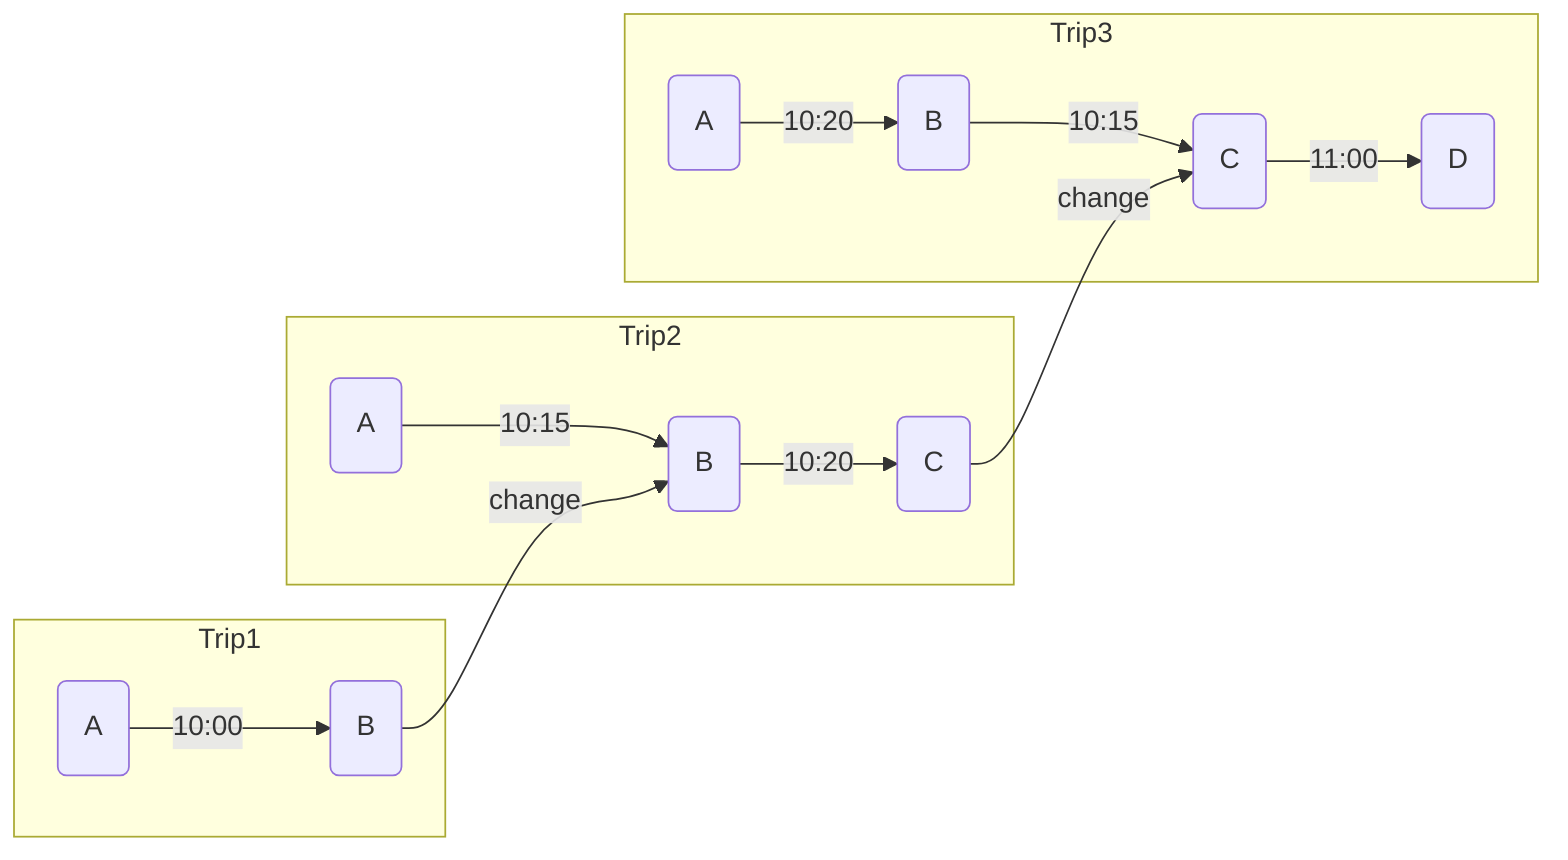 graph LR
    A1(A)
    B1(B)
    C1(C)
    D1(D)

    A2(A)
    B2(B)
    C2(C)

    A3(A)
    B3(B)

    subgraph Trip3
      A1-->|10:20|B1
      B1-->|10:15|C1
      C1-->|11:00|D1
    end

    subgraph Trip2
      A2-->|10:15|B2
      B2-->|10:20|C2
      C2-->|change|C1
    end

    subgraph Trip1
      A3-->|10:00|B3
      B3-->|change|B2
    end